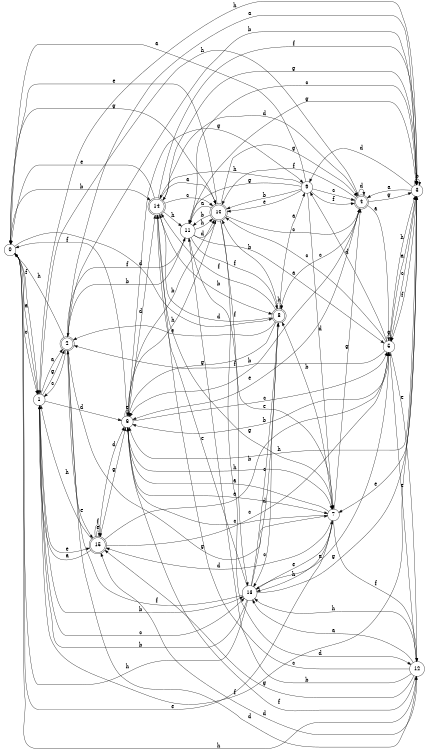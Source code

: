 digraph n13_8 {
__start0 [label="" shape="none"];

rankdir=LR;
size="8,5";

s0 [style="filled", color="black", fillcolor="white" shape="circle", label="0"];
s1 [style="filled", color="black", fillcolor="white" shape="circle", label="1"];
s2 [style="rounded,filled", color="black", fillcolor="white" shape="doublecircle", label="2"];
s3 [style="filled", color="black", fillcolor="white" shape="circle", label="3"];
s4 [style="rounded,filled", color="black", fillcolor="white" shape="doublecircle", label="4"];
s5 [style="filled", color="black", fillcolor="white" shape="circle", label="5"];
s6 [style="filled", color="black", fillcolor="white" shape="circle", label="6"];
s7 [style="filled", color="black", fillcolor="white" shape="circle", label="7"];
s8 [style="rounded,filled", color="black", fillcolor="white" shape="doublecircle", label="8"];
s9 [style="filled", color="black", fillcolor="white" shape="circle", label="9"];
s10 [style="rounded,filled", color="black", fillcolor="white" shape="doublecircle", label="10"];
s11 [style="filled", color="black", fillcolor="white" shape="circle", label="11"];
s12 [style="filled", color="black", fillcolor="white" shape="circle", label="12"];
s13 [style="filled", color="black", fillcolor="white" shape="circle", label="13"];
s14 [style="rounded,filled", color="black", fillcolor="white" shape="doublecircle", label="14"];
s15 [style="rounded,filled", color="black", fillcolor="white" shape="doublecircle", label="15"];
s0 -> s1 [label="a"];
s0 -> s14 [label="b"];
s0 -> s1 [label="c"];
s0 -> s8 [label="d"];
s0 -> s7 [label="e"];
s0 -> s1 [label="f"];
s0 -> s10 [label="g"];
s0 -> s12 [label="h"];
s1 -> s2 [label="a"];
s1 -> s13 [label="b"];
s1 -> s13 [label="c"];
s1 -> s6 [label="d"];
s1 -> s15 [label="e"];
s1 -> s3 [label="f"];
s1 -> s2 [label="g"];
s1 -> s3 [label="h"];
s2 -> s3 [label="a"];
s2 -> s3 [label="b"];
s2 -> s1 [label="c"];
s2 -> s12 [label="d"];
s2 -> s15 [label="e"];
s2 -> s11 [label="f"];
s2 -> s7 [label="g"];
s2 -> s0 [label="h"];
s3 -> s4 [label="a"];
s3 -> s3 [label="b"];
s3 -> s5 [label="c"];
s3 -> s9 [label="d"];
s3 -> s7 [label="e"];
s3 -> s5 [label="f"];
s3 -> s14 [label="g"];
s3 -> s6 [label="h"];
s4 -> s5 [label="a"];
s4 -> s6 [label="b"];
s4 -> s8 [label="c"];
s4 -> s4 [label="d"];
s4 -> s6 [label="e"];
s4 -> s10 [label="f"];
s4 -> s3 [label="g"];
s4 -> s1 [label="h"];
s5 -> s3 [label="a"];
s5 -> s6 [label="b"];
s5 -> s10 [label="c"];
s5 -> s9 [label="d"];
s5 -> s12 [label="e"];
s5 -> s2 [label="f"];
s5 -> s5 [label="g"];
s5 -> s3 [label="h"];
s6 -> s7 [label="a"];
s6 -> s10 [label="b"];
s6 -> s5 [label="c"];
s6 -> s14 [label="d"];
s6 -> s6 [label="e"];
s6 -> s0 [label="f"];
s6 -> s9 [label="g"];
s6 -> s7 [label="h"];
s7 -> s6 [label="a"];
s7 -> s8 [label="b"];
s7 -> s6 [label="c"];
s7 -> s15 [label="d"];
s7 -> s13 [label="e"];
s7 -> s12 [label="f"];
s7 -> s4 [label="g"];
s7 -> s13 [label="h"];
s8 -> s9 [label="a"];
s8 -> s10 [label="b"];
s8 -> s13 [label="c"];
s8 -> s14 [label="d"];
s8 -> s2 [label="e"];
s8 -> s14 [label="f"];
s8 -> s6 [label="g"];
s8 -> s8 [label="h"];
s9 -> s0 [label="a"];
s9 -> s10 [label="b"];
s9 -> s4 [label="c"];
s9 -> s7 [label="d"];
s9 -> s10 [label="e"];
s9 -> s4 [label="f"];
s9 -> s11 [label="g"];
s9 -> s14 [label="h"];
s10 -> s11 [label="a"];
s10 -> s11 [label="b"];
s10 -> s4 [label="c"];
s10 -> s12 [label="d"];
s10 -> s0 [label="e"];
s10 -> s13 [label="f"];
s10 -> s4 [label="g"];
s10 -> s6 [label="h"];
s11 -> s5 [label="a"];
s11 -> s2 [label="b"];
s11 -> s3 [label="c"];
s11 -> s10 [label="d"];
s11 -> s7 [label="e"];
s11 -> s8 [label="f"];
s11 -> s3 [label="g"];
s11 -> s10 [label="h"];
s12 -> s13 [label="a"];
s12 -> s11 [label="b"];
s12 -> s14 [label="c"];
s12 -> s15 [label="d"];
s12 -> s5 [label="e"];
s12 -> s6 [label="f"];
s12 -> s15 [label="g"];
s12 -> s13 [label="h"];
s13 -> s5 [label="a"];
s13 -> s1 [label="b"];
s13 -> s8 [label="c"];
s13 -> s8 [label="d"];
s13 -> s14 [label="e"];
s13 -> s2 [label="f"];
s13 -> s3 [label="g"];
s13 -> s0 [label="h"];
s14 -> s10 [label="a"];
s14 -> s8 [label="b"];
s14 -> s10 [label="c"];
s14 -> s4 [label="d"];
s14 -> s0 [label="e"];
s14 -> s3 [label="f"];
s14 -> s7 [label="g"];
s14 -> s11 [label="h"];
s15 -> s1 [label="a"];
s15 -> s5 [label="b"];
s15 -> s5 [label="c"];
s15 -> s6 [label="d"];
s15 -> s15 [label="e"];
s15 -> s15 [label="f"];
s15 -> s6 [label="g"];
s15 -> s1 [label="h"];

}